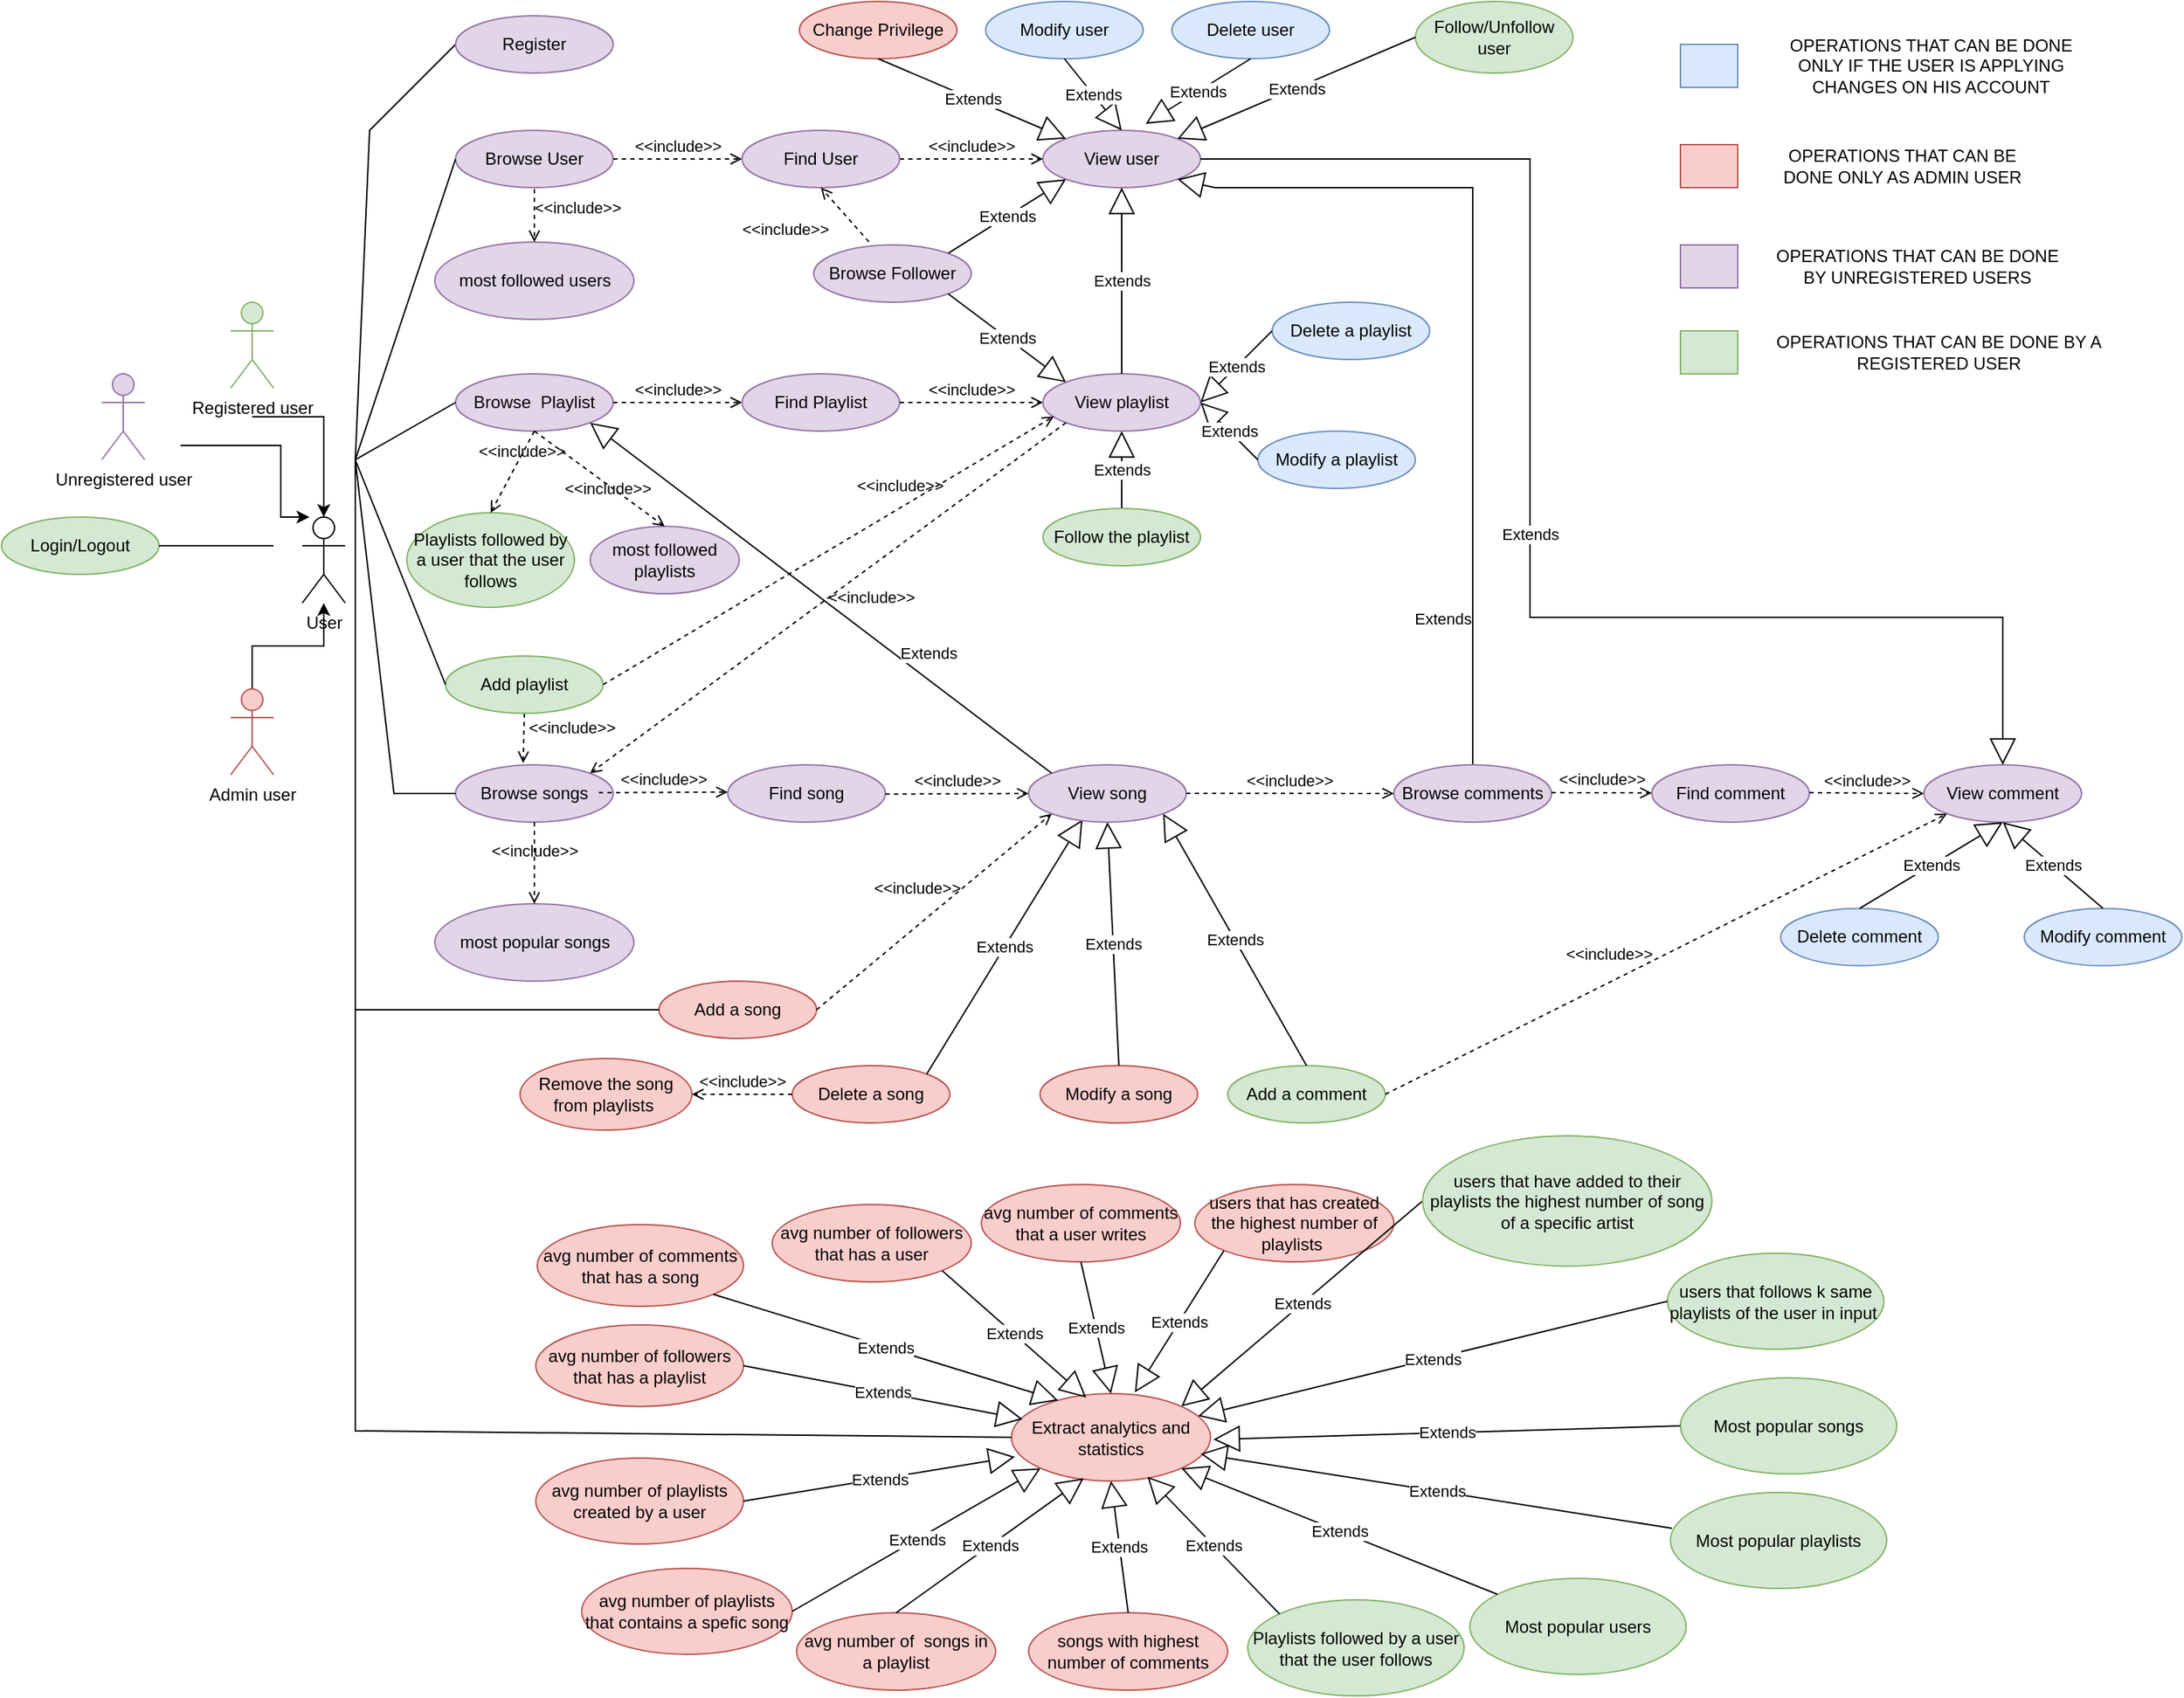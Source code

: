 <mxfile version="16.2.4" type="device"><diagram id="NIJDWjWyDi7LQ4fNnN1Q" name="Page-1"><mxGraphModel dx="2562" dy="1411" grid="0" gridSize="10" guides="1" tooltips="1" connect="1" arrows="1" fold="1" page="0" pageScale="1" pageWidth="827" pageHeight="1169" math="0" shadow="0"><root><mxCell id="0"/><mxCell id="1" parent="0"/><mxCell id="rP2UQl8ngyzIqYZNX9Or-1" value="User&lt;br&gt;" style="shape=umlActor;verticalLabelPosition=bottom;verticalAlign=top;html=1;outlineConnect=0;" parent="1" vertex="1"><mxGeometry x="-280" y="310" width="30" height="60" as="geometry"/></mxCell><mxCell id="rP2UQl8ngyzIqYZNX9Or-7" style="edgeStyle=orthogonalEdgeStyle;rounded=0;orthogonalLoop=1;jettySize=auto;html=1;entryX=0.5;entryY=0;entryDx=0;entryDy=0;entryPerimeter=0;" parent="1" target="rP2UQl8ngyzIqYZNX9Or-1" edge="1"><mxGeometry relative="1" as="geometry"><mxPoint x="-280" y="340" as="targetPoint"/><Array as="points"><mxPoint x="-315" y="240"/><mxPoint x="-265" y="240"/></Array><mxPoint x="-315" y="240" as="sourcePoint"/></mxGeometry></mxCell><mxCell id="rP2UQl8ngyzIqYZNX9Or-2" value="Registered user" style="shape=umlActor;verticalLabelPosition=bottom;verticalAlign=top;html=1;outlineConnect=0;fillColor=#d5e8d4;strokeColor=#82b366;" parent="1" vertex="1"><mxGeometry x="-330" y="160" width="30" height="60" as="geometry"/></mxCell><mxCell id="rP2UQl8ngyzIqYZNX9Or-5" style="edgeStyle=orthogonalEdgeStyle;rounded=0;orthogonalLoop=1;jettySize=auto;html=1;exitX=0.5;exitY=0;exitDx=0;exitDy=0;exitPerimeter=0;" parent="1" source="rP2UQl8ngyzIqYZNX9Or-3" target="rP2UQl8ngyzIqYZNX9Or-1" edge="1"><mxGeometry relative="1" as="geometry"/></mxCell><mxCell id="rP2UQl8ngyzIqYZNX9Or-3" value="Admin user" style="shape=umlActor;verticalLabelPosition=bottom;verticalAlign=top;html=1;outlineConnect=0;fillColor=#f8cecc;strokeColor=#b85450;" parent="1" vertex="1"><mxGeometry x="-330" y="430" width="30" height="60" as="geometry"/></mxCell><mxCell id="rP2UQl8ngyzIqYZNX9Or-8" value="Browse songs" style="ellipse;whiteSpace=wrap;html=1;fillColor=#e1d5e7;strokeColor=#9673a6;" parent="1" vertex="1"><mxGeometry x="-173" y="483" width="110" height="40" as="geometry"/></mxCell><mxCell id="rP2UQl8ngyzIqYZNX9Or-9" value="Add a song" style="ellipse;whiteSpace=wrap;html=1;fillColor=#f8cecc;strokeColor=#b85450;" parent="1" vertex="1"><mxGeometry x="-31" y="634" width="110" height="40" as="geometry"/></mxCell><mxCell id="rP2UQl8ngyzIqYZNX9Or-11" value="Delete a song" style="ellipse;whiteSpace=wrap;html=1;fillColor=#f8cecc;strokeColor=#b85450;" parent="1" vertex="1"><mxGeometry x="62" y="693" width="110" height="40" as="geometry"/></mxCell><mxCell id="rP2UQl8ngyzIqYZNX9Or-12" value="Modify a song" style="ellipse;whiteSpace=wrap;html=1;fillColor=#f8cecc;strokeColor=#b85450;" parent="1" vertex="1"><mxGeometry x="235" y="693" width="110" height="40" as="geometry"/></mxCell><mxCell id="rP2UQl8ngyzIqYZNX9Or-18" value="Extends" style="endArrow=block;endSize=16;endFill=0;html=1;rounded=0;exitX=1;exitY=0;exitDx=0;exitDy=0;entryX=0.342;entryY=0.957;entryDx=0;entryDy=0;entryPerimeter=0;" parent="1" source="rP2UQl8ngyzIqYZNX9Or-11" target="rP2UQl8ngyzIqYZNX9Or-39" edge="1"><mxGeometry width="160" relative="1" as="geometry"><mxPoint x="-164" y="623" as="sourcePoint"/><mxPoint x="17" y="513" as="targetPoint"/></mxGeometry></mxCell><mxCell id="rP2UQl8ngyzIqYZNX9Or-19" value="Extends" style="endArrow=block;endSize=16;endFill=0;html=1;rounded=0;exitX=0.5;exitY=0;exitDx=0;exitDy=0;entryX=0.5;entryY=1;entryDx=0;entryDy=0;" parent="1" source="rP2UQl8ngyzIqYZNX9Or-12" target="rP2UQl8ngyzIqYZNX9Or-39" edge="1"><mxGeometry width="160" relative="1" as="geometry"><mxPoint x="32" y="683" as="sourcePoint"/><mxPoint x="47" y="523" as="targetPoint"/></mxGeometry></mxCell><mxCell id="rP2UQl8ngyzIqYZNX9Or-20" value="Browse &amp;nbsp;Playlist" style="ellipse;whiteSpace=wrap;html=1;fillColor=#e1d5e7;strokeColor=#9673a6;" parent="1" vertex="1"><mxGeometry x="-173" y="210" width="110" height="40" as="geometry"/></mxCell><mxCell id="rP2UQl8ngyzIqYZNX9Or-25" value="Remove the song from playlists&amp;nbsp;" style="ellipse;whiteSpace=wrap;html=1;fillColor=#f8cecc;strokeColor=#b85450;" parent="1" vertex="1"><mxGeometry x="-128" y="688" width="120" height="50" as="geometry"/></mxCell><mxCell id="rP2UQl8ngyzIqYZNX9Or-27" value="&amp;lt;&amp;lt;include&amp;gt;&amp;gt;" style="html=1;verticalAlign=bottom;labelBackgroundColor=none;endArrow=open;endFill=0;dashed=1;rounded=0;exitX=0;exitY=0.5;exitDx=0;exitDy=0;entryX=1;entryY=0.5;entryDx=0;entryDy=0;" parent="1" source="rP2UQl8ngyzIqYZNX9Or-11" target="rP2UQl8ngyzIqYZNX9Or-25" edge="1"><mxGeometry width="160" relative="1" as="geometry"><mxPoint x="142" y="423" as="sourcePoint"/><mxPoint x="302" y="423" as="targetPoint"/></mxGeometry></mxCell><mxCell id="rP2UQl8ngyzIqYZNX9Or-28" value="" style="endArrow=none;html=1;rounded=0;entryX=0;entryY=0.5;entryDx=0;entryDy=0;" parent="1" target="rP2UQl8ngyzIqYZNX9Or-20" edge="1"><mxGeometry width="50" height="50" relative="1" as="geometry"><mxPoint x="-243" y="270" as="sourcePoint"/><mxPoint x="7" y="300" as="targetPoint"/></mxGeometry></mxCell><mxCell id="rP2UQl8ngyzIqYZNX9Or-29" value="&amp;lt;&amp;lt;include&amp;gt;&amp;gt;" style="html=1;verticalAlign=bottom;labelBackgroundColor=none;endArrow=open;endFill=0;dashed=1;rounded=0;exitX=1;exitY=0.5;exitDx=0;exitDy=0;entryX=0;entryY=0.5;entryDx=0;entryDy=0;" parent="1" source="rP2UQl8ngyzIqYZNX9Or-20" target="rP2UQl8ngyzIqYZNX9Or-44" edge="1"><mxGeometry width="160" relative="1" as="geometry"><mxPoint x="-153" y="630" as="sourcePoint"/><mxPoint x="-43" y="270" as="targetPoint"/></mxGeometry></mxCell><mxCell id="rP2UQl8ngyzIqYZNX9Or-31" value="Extends" style="endArrow=block;endSize=16;endFill=0;html=1;rounded=0;entryX=0.5;entryY=1;entryDx=0;entryDy=0;exitX=0.5;exitY=0;exitDx=0;exitDy=0;" parent="1" source="rP2UQl8ngyzIqYZNX9Or-59" target="rP2UQl8ngyzIqYZNX9Or-58" edge="1"><mxGeometry width="160" relative="1" as="geometry"><mxPoint x="72" y="480" as="sourcePoint"/><mxPoint x="-18" y="430" as="targetPoint"/></mxGeometry></mxCell><mxCell id="rP2UQl8ngyzIqYZNX9Or-39" value="View song" style="ellipse;whiteSpace=wrap;html=1;fillColor=#e1d5e7;strokeColor=#9673a6;" parent="1" vertex="1"><mxGeometry x="227" y="483" width="110" height="40" as="geometry"/></mxCell><mxCell id="rP2UQl8ngyzIqYZNX9Or-42" value="" style="endArrow=none;html=1;rounded=0;entryX=0;entryY=0.5;entryDx=0;entryDy=0;" parent="1" target="rP2UQl8ngyzIqYZNX9Or-8" edge="1"><mxGeometry width="50" height="50" relative="1" as="geometry"><mxPoint x="-243" y="270" as="sourcePoint"/><mxPoint x="-158.059" y="366.296" as="targetPoint"/><Array as="points"><mxPoint x="-216" y="503"/></Array></mxGeometry></mxCell><mxCell id="rP2UQl8ngyzIqYZNX9Or-43" value="&amp;lt;&amp;lt;include&amp;gt;&amp;gt;" style="html=1;verticalAlign=bottom;labelBackgroundColor=none;endArrow=open;endFill=0;dashed=1;rounded=0;exitX=0.5;exitY=1;exitDx=0;exitDy=0;entryX=0.429;entryY=-0.032;entryDx=0;entryDy=0;entryPerimeter=0;" parent="1" source="rP2UQl8ngyzIqYZNX9Or-46" target="rP2UQl8ngyzIqYZNX9Or-8" edge="1"><mxGeometry x="0.04" y="33" width="160" relative="1" as="geometry"><mxPoint x="-118" y="400.0" as="sourcePoint"/><mxPoint x="-96" y="465" as="targetPoint"/><mxPoint as="offset"/></mxGeometry></mxCell><mxCell id="rP2UQl8ngyzIqYZNX9Or-44" value="Find Playlist" style="ellipse;whiteSpace=wrap;html=1;fillColor=#e1d5e7;strokeColor=#9673a6;" parent="1" vertex="1"><mxGeometry x="27" y="210" width="110" height="40" as="geometry"/></mxCell><mxCell id="rP2UQl8ngyzIqYZNX9Or-45" value="&amp;lt;&amp;lt;include&amp;gt;&amp;gt;" style="html=1;verticalAlign=bottom;labelBackgroundColor=none;endArrow=open;endFill=0;dashed=1;rounded=0;entryX=0;entryY=0.5;entryDx=0;entryDy=0;" parent="1" target="rP2UQl8ngyzIqYZNX9Or-58" edge="1"><mxGeometry width="160" relative="1" as="geometry"><mxPoint x="137" y="230" as="sourcePoint"/><mxPoint x="117" y="230" as="targetPoint"/></mxGeometry></mxCell><mxCell id="rP2UQl8ngyzIqYZNX9Or-46" value="Add playlist" style="ellipse;whiteSpace=wrap;html=1;fillColor=#d5e8d4;strokeColor=#82b366;" parent="1" vertex="1"><mxGeometry x="-180" y="407" width="110" height="40" as="geometry"/></mxCell><mxCell id="rP2UQl8ngyzIqYZNX9Or-47" value="" style="endArrow=none;html=1;rounded=0;entryX=0;entryY=0.5;entryDx=0;entryDy=0;" parent="1" target="rP2UQl8ngyzIqYZNX9Or-46" edge="1"><mxGeometry width="50" height="50" relative="1" as="geometry"><mxPoint x="-243" y="270" as="sourcePoint"/><mxPoint x="-146.891" y="375.858" as="targetPoint"/></mxGeometry></mxCell><mxCell id="rP2UQl8ngyzIqYZNX9Or-54" value="Modify a playlist" style="ellipse;whiteSpace=wrap;html=1;fillColor=#dae8fc;strokeColor=#6c8ebf;" parent="1" vertex="1"><mxGeometry x="387" y="250" width="110" height="40" as="geometry"/></mxCell><mxCell id="rP2UQl8ngyzIqYZNX9Or-58" value="View playlist" style="ellipse;whiteSpace=wrap;html=1;fillColor=#e1d5e7;strokeColor=#9673a6;" parent="1" vertex="1"><mxGeometry x="237" y="210" width="110" height="40" as="geometry"/></mxCell><mxCell id="rP2UQl8ngyzIqYZNX9Or-59" value="Follow the playlist" style="ellipse;whiteSpace=wrap;html=1;fillColor=#d5e8d4;strokeColor=#82b366;" parent="1" vertex="1"><mxGeometry x="237" y="304" width="110" height="40" as="geometry"/></mxCell><mxCell id="rP2UQl8ngyzIqYZNX9Or-78" value="View comment" style="ellipse;whiteSpace=wrap;html=1;fillColor=#e1d5e7;strokeColor=#9673a6;" parent="1" vertex="1"><mxGeometry x="852" y="483" width="110" height="40" as="geometry"/></mxCell><mxCell id="rP2UQl8ngyzIqYZNX9Or-79" value="Delete a playlist" style="ellipse;whiteSpace=wrap;html=1;fillColor=#dae8fc;strokeColor=#6c8ebf;" parent="1" vertex="1"><mxGeometry x="397" y="160" width="110" height="40" as="geometry"/></mxCell><mxCell id="rP2UQl8ngyzIqYZNX9Or-81" value="Extends" style="endArrow=block;endSize=16;endFill=0;html=1;rounded=0;exitX=0;exitY=0.5;exitDx=0;exitDy=0;" parent="1" source="rP2UQl8ngyzIqYZNX9Or-54" edge="1"><mxGeometry width="160" relative="1" as="geometry"><mxPoint x="226.997" y="174.557" as="sourcePoint"/><mxPoint x="347" y="230" as="targetPoint"/></mxGeometry></mxCell><mxCell id="rP2UQl8ngyzIqYZNX9Or-82" value="Extends" style="endArrow=block;endSize=16;endFill=0;html=1;rounded=0;exitX=0;exitY=0.5;exitDx=0;exitDy=0;entryX=1;entryY=0.5;entryDx=0;entryDy=0;" parent="1" source="rP2UQl8ngyzIqYZNX9Or-79" target="rP2UQl8ngyzIqYZNX9Or-58" edge="1"><mxGeometry width="160" relative="1" as="geometry"><mxPoint x="223.425" y="184.256" as="sourcePoint"/><mxPoint x="177" y="210" as="targetPoint"/></mxGeometry></mxCell><mxCell id="rP2UQl8ngyzIqYZNX9Or-83" value="Browse User" style="ellipse;whiteSpace=wrap;html=1;fillColor=#e1d5e7;strokeColor=#9673a6;" parent="1" vertex="1"><mxGeometry x="-173" y="40" width="110" height="40" as="geometry"/></mxCell><mxCell id="rP2UQl8ngyzIqYZNX9Or-86" value="View user" style="ellipse;whiteSpace=wrap;html=1;fillColor=#e1d5e7;strokeColor=#9673a6;" parent="1" vertex="1"><mxGeometry x="237" y="40" width="110" height="40" as="geometry"/></mxCell><mxCell id="rP2UQl8ngyzIqYZNX9Or-87" value="Extends" style="endArrow=block;endSize=16;endFill=0;html=1;rounded=0;entryX=0.5;entryY=0;entryDx=0;entryDy=0;exitX=1;exitY=0.5;exitDx=0;exitDy=0;" parent="1" source="rP2UQl8ngyzIqYZNX9Or-86" target="rP2UQl8ngyzIqYZNX9Or-78" edge="1"><mxGeometry width="160" relative="1" as="geometry"><mxPoint x="677" y="30" as="sourcePoint"/><mxPoint x="182" y="220" as="targetPoint"/><Array as="points"><mxPoint x="577" y="60"/><mxPoint x="577" y="250"/><mxPoint x="577" y="380"/><mxPoint x="907" y="380"/></Array></mxGeometry></mxCell><mxCell id="rP2UQl8ngyzIqYZNX9Or-90" value="Add a comment" style="ellipse;whiteSpace=wrap;html=1;fillColor=#d5e8d4;strokeColor=#82b366;" parent="1" vertex="1"><mxGeometry x="366" y="693" width="110" height="40" as="geometry"/></mxCell><mxCell id="rP2UQl8ngyzIqYZNX9Or-91" value="Extends" style="endArrow=block;endSize=16;endFill=0;html=1;rounded=0;exitX=0.5;exitY=0;exitDx=0;exitDy=0;entryX=1;entryY=1;entryDx=0;entryDy=0;" parent="1" source="rP2UQl8ngyzIqYZNX9Or-90" target="rP2UQl8ngyzIqYZNX9Or-39" edge="1"><mxGeometry width="160" relative="1" as="geometry"><mxPoint x="237.0" y="733.0" as="sourcePoint"/><mxPoint x="252" y="523.0" as="targetPoint"/></mxGeometry></mxCell><mxCell id="rP2UQl8ngyzIqYZNX9Or-101" value="Extends" style="endArrow=block;endSize=16;endFill=0;html=1;rounded=0;exitX=0.5;exitY=0;exitDx=0;exitDy=0;entryX=1;entryY=1;entryDx=0;entryDy=0;" parent="1" source="joqr81GKDc6RjPRP-QMB-10" target="rP2UQl8ngyzIqYZNX9Or-86" edge="1"><mxGeometry x="-0.666" y="21" width="160" relative="1" as="geometry"><mxPoint x="497" y="60" as="sourcePoint"/><mxPoint x="347" y="60" as="targetPoint"/><Array as="points"><mxPoint x="537" y="290"/><mxPoint x="537" y="180"/><mxPoint x="537" y="80"/><mxPoint x="357" y="80"/></Array><mxPoint as="offset"/></mxGeometry></mxCell><mxCell id="rP2UQl8ngyzIqYZNX9Or-103" value="Modify user" style="ellipse;whiteSpace=wrap;html=1;fillColor=#dae8fc;strokeColor=#6c8ebf;" parent="1" vertex="1"><mxGeometry x="197" y="-50" width="110" height="40" as="geometry"/></mxCell><mxCell id="rP2UQl8ngyzIqYZNX9Or-104" value="Delete user" style="ellipse;whiteSpace=wrap;html=1;fillColor=#dae8fc;strokeColor=#6c8ebf;" parent="1" vertex="1"><mxGeometry x="327" y="-50" width="110" height="40" as="geometry"/></mxCell><mxCell id="rP2UQl8ngyzIqYZNX9Or-105" value="Extends" style="endArrow=block;endSize=16;endFill=0;html=1;rounded=0;exitX=0.5;exitY=1;exitDx=0;exitDy=0;entryX=0.5;entryY=0;entryDx=0;entryDy=0;" parent="1" source="rP2UQl8ngyzIqYZNX9Or-103" target="rP2UQl8ngyzIqYZNX9Or-86" edge="1"><mxGeometry width="160" relative="1" as="geometry"><mxPoint x="342" y="90" as="sourcePoint"/><mxPoint x="182" y="40" as="targetPoint"/></mxGeometry></mxCell><mxCell id="rP2UQl8ngyzIqYZNX9Or-106" value="Extends" style="endArrow=block;endSize=16;endFill=0;html=1;rounded=0;exitX=0.5;exitY=1;exitDx=0;exitDy=0;entryX=0.653;entryY=-0.114;entryDx=0;entryDy=0;entryPerimeter=0;" parent="1" source="rP2UQl8ngyzIqYZNX9Or-104" target="rP2UQl8ngyzIqYZNX9Or-86" edge="1"><mxGeometry width="160" relative="1" as="geometry"><mxPoint x="112" as="sourcePoint"/><mxPoint x="182" y="40" as="targetPoint"/></mxGeometry></mxCell><mxCell id="rP2UQl8ngyzIqYZNX9Or-107" value="&amp;lt;&amp;lt;include&amp;gt;&amp;gt;" style="html=1;verticalAlign=bottom;labelBackgroundColor=none;endArrow=open;endFill=0;dashed=1;rounded=0;exitX=1;exitY=0.5;exitDx=0;exitDy=0;entryX=0;entryY=0.5;entryDx=0;entryDy=0;" parent="1" source="rP2UQl8ngyzIqYZNX9Or-83" target="rP2UQl8ngyzIqYZNX9Or-84" edge="1"><mxGeometry width="160" relative="1" as="geometry"><mxPoint x="-53.0" y="240" as="sourcePoint"/><mxPoint x="-3.0" y="240" as="targetPoint"/><Array as="points"><mxPoint x="-33" y="60"/></Array></mxGeometry></mxCell><mxCell id="rP2UQl8ngyzIqYZNX9Or-109" value="&amp;lt;&amp;lt;include&amp;gt;&amp;gt;" style="html=1;verticalAlign=bottom;labelBackgroundColor=none;endArrow=open;endFill=0;dashed=1;rounded=0;entryX=0;entryY=0.5;entryDx=0;entryDy=0;startArrow=none;" parent="1" source="rP2UQl8ngyzIqYZNX9Or-84" target="rP2UQl8ngyzIqYZNX9Or-86" edge="1"><mxGeometry width="160" relative="1" as="geometry"><mxPoint x="97" y="60" as="sourcePoint"/><mxPoint x="127.0" y="60" as="targetPoint"/><Array as="points"/></mxGeometry></mxCell><mxCell id="rP2UQl8ngyzIqYZNX9Or-111" value="" style="endArrow=none;html=1;rounded=0;entryX=0;entryY=0.5;entryDx=0;entryDy=0;" parent="1" target="rP2UQl8ngyzIqYZNX9Or-83" edge="1"><mxGeometry width="50" height="50" relative="1" as="geometry"><mxPoint x="-243" y="270" as="sourcePoint"/><mxPoint x="-163.0" y="240" as="targetPoint"/></mxGeometry></mxCell><mxCell id="rP2UQl8ngyzIqYZNX9Or-112" value="Follow/Unfollow user" style="ellipse;whiteSpace=wrap;html=1;fillColor=#d5e8d4;strokeColor=#82b366;" parent="1" vertex="1"><mxGeometry x="497" y="-50" width="110" height="50" as="geometry"/></mxCell><mxCell id="rP2UQl8ngyzIqYZNX9Or-113" value="Extends" style="endArrow=block;endSize=16;endFill=0;html=1;rounded=0;entryX=1;entryY=0;entryDx=0;entryDy=0;exitX=0;exitY=0.5;exitDx=0;exitDy=0;" parent="1" source="rP2UQl8ngyzIqYZNX9Or-112" target="rP2UQl8ngyzIqYZNX9Or-86" edge="1"><mxGeometry width="160" relative="1" as="geometry"><mxPoint x="652.0" y="240" as="sourcePoint"/><mxPoint x="380.575" y="84.256" as="targetPoint"/></mxGeometry></mxCell><mxCell id="rP2UQl8ngyzIqYZNX9Or-118" value="" style="whiteSpace=wrap;html=1;fillColor=#dae8fc;strokeColor=#6c8ebf;" parent="1" vertex="1"><mxGeometry x="682" y="-20" width="40" height="30" as="geometry"/></mxCell><mxCell id="rP2UQl8ngyzIqYZNX9Or-120" value="OPERATIONS THAT CAN BE DONE ONLY IF THE USER IS APPLYING CHANGES ON HIS ACCOUNT" style="text;html=1;strokeColor=none;fillColor=none;align=center;verticalAlign=middle;whiteSpace=wrap;rounded=0;" parent="1" vertex="1"><mxGeometry x="742" y="-20" width="230" height="30" as="geometry"/></mxCell><mxCell id="rP2UQl8ngyzIqYZNX9Or-121" value="" style="whiteSpace=wrap;html=1;fillColor=#f8cecc;strokeColor=#b85450;" parent="1" vertex="1"><mxGeometry x="682" y="50" width="40" height="30" as="geometry"/></mxCell><mxCell id="rP2UQl8ngyzIqYZNX9Or-122" value="OPERATIONS THAT CAN BE DONE ONLY AS ADMIN USER" style="text;html=1;strokeColor=none;fillColor=none;align=center;verticalAlign=middle;whiteSpace=wrap;rounded=0;" parent="1" vertex="1"><mxGeometry x="752" y="50" width="170" height="30" as="geometry"/></mxCell><mxCell id="EccXje0kxq0uyPTXaRih-1" value="Login/Logout" style="ellipse;whiteSpace=wrap;html=1;fillColor=#d5e8d4;strokeColor=#82b366;" parent="1" vertex="1"><mxGeometry x="-490" y="310" width="110" height="40" as="geometry"/></mxCell><mxCell id="EccXje0kxq0uyPTXaRih-2" value="" style="endArrow=none;html=1;rounded=0;exitX=1;exitY=0.5;exitDx=0;exitDy=0;" parent="1" source="EccXje0kxq0uyPTXaRih-1" edge="1"><mxGeometry width="50" height="50" relative="1" as="geometry"><mxPoint x="-410" y="340" as="sourcePoint"/><mxPoint x="-300" y="330" as="targetPoint"/></mxGeometry></mxCell><mxCell id="rP2UQl8ngyzIqYZNX9Or-84" value="Find User" style="ellipse;whiteSpace=wrap;html=1;fillColor=#e1d5e7;strokeColor=#9673a6;" parent="1" vertex="1"><mxGeometry x="27" y="40" width="110" height="40" as="geometry"/></mxCell><mxCell id="EccXje0kxq0uyPTXaRih-6" value="" style="html=1;verticalAlign=bottom;labelBackgroundColor=none;endArrow=none;endFill=0;dashed=1;rounded=0;entryX=0;entryY=0.5;entryDx=0;entryDy=0;" parent="1" target="rP2UQl8ngyzIqYZNX9Or-84" edge="1"><mxGeometry width="160" relative="1" as="geometry"><mxPoint x="27" y="60" as="sourcePoint"/><mxPoint x="277.0" y="70" as="targetPoint"/><Array as="points"/></mxGeometry></mxCell><mxCell id="EccXje0kxq0uyPTXaRih-8" value="Extends" style="endArrow=block;endSize=16;endFill=0;html=1;rounded=0;entryX=0.5;entryY=1;entryDx=0;entryDy=0;exitX=0.5;exitY=0;exitDx=0;exitDy=0;" parent="1" source="rP2UQl8ngyzIqYZNX9Or-58" target="rP2UQl8ngyzIqYZNX9Or-86" edge="1"><mxGeometry width="160" relative="1" as="geometry"><mxPoint x="452" y="160" as="sourcePoint"/><mxPoint x="537.0" y="110" as="targetPoint"/></mxGeometry></mxCell><mxCell id="EccXje0kxq0uyPTXaRih-10" value="" style="endArrow=none;html=1;rounded=0;entryX=0;entryY=0.5;entryDx=0;entryDy=0;" parent="1" target="EccXje0kxq0uyPTXaRih-11" edge="1"><mxGeometry width="50" height="50" relative="1" as="geometry"><mxPoint x="-243.0" y="270" as="sourcePoint"/><mxPoint x="-173" y="20" as="targetPoint"/><Array as="points"><mxPoint x="-233" y="40"/></Array></mxGeometry></mxCell><mxCell id="EccXje0kxq0uyPTXaRih-11" value="Register" style="ellipse;whiteSpace=wrap;html=1;fillColor=#e1d5e7;strokeColor=#9673a6;" parent="1" vertex="1"><mxGeometry x="-173" y="-40" width="110" height="40" as="geometry"/></mxCell><mxCell id="EccXje0kxq0uyPTXaRih-13" value="" style="endArrow=none;html=1;rounded=0;entryX=0;entryY=0.5;entryDx=0;entryDy=0;" parent="1" target="rP2UQl8ngyzIqYZNX9Or-9" edge="1"><mxGeometry width="50" height="50" relative="1" as="geometry"><mxPoint x="-243" y="270" as="sourcePoint"/><mxPoint x="-116.636" y="535.766" as="targetPoint"/><Array as="points"><mxPoint x="-243" y="654"/></Array></mxGeometry></mxCell><mxCell id="EccXje0kxq0uyPTXaRih-16" value="&amp;lt;&amp;lt;include&amp;gt;&amp;gt;" style="html=1;verticalAlign=bottom;labelBackgroundColor=none;endArrow=open;endFill=0;dashed=1;rounded=0;exitX=1;exitY=0.5;exitDx=0;exitDy=0;entryX=0;entryY=1;entryDx=0;entryDy=0;" parent="1" source="rP2UQl8ngyzIqYZNX9Or-9" target="rP2UQl8ngyzIqYZNX9Or-39" edge="1"><mxGeometry x="-0.051" y="13" width="160" relative="1" as="geometry"><mxPoint x="317" y="653" as="sourcePoint"/><mxPoint x="315.641" y="803.248" as="targetPoint"/><mxPoint y="-1" as="offset"/></mxGeometry></mxCell><mxCell id="EccXje0kxq0uyPTXaRih-18" value="&amp;lt;&amp;lt;include&amp;gt;&amp;gt;" style="html=1;verticalAlign=bottom;labelBackgroundColor=none;endArrow=open;endFill=0;dashed=1;rounded=0;exitX=1;exitY=0.5;exitDx=0;exitDy=0;entryX=0;entryY=1;entryDx=0;entryDy=0;" parent="1" source="rP2UQl8ngyzIqYZNX9Or-90" target="rP2UQl8ngyzIqYZNX9Or-78" edge="1"><mxGeometry x="-0.183" y="10" width="160" relative="1" as="geometry"><mxPoint x="543.0" y="631" as="sourcePoint"/><mxPoint x="78.364" y="527.234" as="targetPoint"/><mxPoint as="offset"/><Array as="points"/></mxGeometry></mxCell><mxCell id="EccXje0kxq0uyPTXaRih-22" value="Unregistered user" style="shape=umlActor;verticalLabelPosition=bottom;verticalAlign=top;html=1;outlineConnect=0;fillColor=#e1d5e7;strokeColor=#9673a6;" parent="1" vertex="1"><mxGeometry x="-420" y="210" width="30" height="60" as="geometry"/></mxCell><mxCell id="EccXje0kxq0uyPTXaRih-23" value="" style="whiteSpace=wrap;html=1;fillColor=#e1d5e7;strokeColor=#9673a6;" parent="1" vertex="1"><mxGeometry x="682" y="120" width="40" height="30" as="geometry"/></mxCell><mxCell id="EccXje0kxq0uyPTXaRih-24" value="OPERATIONS THAT CAN BE DONE&lt;br&gt;&amp;nbsp;BY UNREGISTERED USERS&amp;nbsp;" style="text;html=1;align=center;verticalAlign=middle;resizable=0;points=[];autosize=1;strokeColor=none;fillColor=none;" parent="1" vertex="1"><mxGeometry x="742" y="120" width="210" height="30" as="geometry"/></mxCell><mxCell id="EccXje0kxq0uyPTXaRih-25" value="" style="whiteSpace=wrap;html=1;fillColor=#d5e8d4;strokeColor=#82b366;" parent="1" vertex="1"><mxGeometry x="682" y="180" width="40" height="30" as="geometry"/></mxCell><mxCell id="EccXje0kxq0uyPTXaRih-26" value="OPERATIONS THAT CAN BE DONE BY A &lt;br&gt;REGISTERED USER" style="text;html=1;align=center;verticalAlign=middle;resizable=0;points=[];autosize=1;strokeColor=none;fillColor=none;" parent="1" vertex="1"><mxGeometry x="742" y="180" width="240" height="30" as="geometry"/></mxCell><mxCell id="EccXje0kxq0uyPTXaRih-28" value="Change Privilege" style="ellipse;whiteSpace=wrap;html=1;fillColor=#f8cecc;strokeColor=#b85450;" parent="1" vertex="1"><mxGeometry x="67" y="-50" width="110" height="40" as="geometry"/></mxCell><mxCell id="EccXje0kxq0uyPTXaRih-29" value="Extends" style="endArrow=block;endSize=16;endFill=0;html=1;rounded=0;exitX=0.5;exitY=1;exitDx=0;exitDy=0;entryX=0;entryY=0;entryDx=0;entryDy=0;" parent="1" source="EccXje0kxq0uyPTXaRih-28" target="rP2UQl8ngyzIqYZNX9Or-86" edge="1"><mxGeometry width="160" relative="1" as="geometry"><mxPoint x="262" as="sourcePoint"/><mxPoint x="302" y="50" as="targetPoint"/></mxGeometry></mxCell><mxCell id="EccXje0kxq0uyPTXaRih-30" value="Browse Follower" style="ellipse;whiteSpace=wrap;html=1;fillColor=#e1d5e7;strokeColor=#9673a6;" parent="1" vertex="1"><mxGeometry x="77" y="120" width="110" height="40" as="geometry"/></mxCell><mxCell id="EccXje0kxq0uyPTXaRih-31" value="Extends" style="endArrow=block;endSize=16;endFill=0;html=1;rounded=0;exitX=1;exitY=1;exitDx=0;exitDy=0;entryX=0;entryY=0;entryDx=0;entryDy=0;" parent="1" source="EccXje0kxq0uyPTXaRih-30" target="rP2UQl8ngyzIqYZNX9Or-58" edge="1"><mxGeometry width="160" relative="1" as="geometry"><mxPoint x="302" y="220" as="sourcePoint"/><mxPoint x="287" y="200" as="targetPoint"/></mxGeometry></mxCell><mxCell id="EccXje0kxq0uyPTXaRih-32" value="Extends" style="endArrow=block;endSize=16;endFill=0;html=1;rounded=0;entryX=0;entryY=1;entryDx=0;entryDy=0;exitX=1;exitY=0;exitDx=0;exitDy=0;" parent="1" source="EccXje0kxq0uyPTXaRih-30" target="rP2UQl8ngyzIqYZNX9Or-86" edge="1"><mxGeometry width="160" relative="1" as="geometry"><mxPoint x="263.364" y="225.766" as="sourcePoint"/><mxPoint x="200.636" y="164.234" as="targetPoint"/></mxGeometry></mxCell><mxCell id="EccXje0kxq0uyPTXaRih-33" value="&amp;lt;&amp;lt;include&amp;gt;&amp;gt;" style="html=1;verticalAlign=bottom;labelBackgroundColor=none;endArrow=open;endFill=0;dashed=1;rounded=0;entryX=0.069;entryY=0.743;entryDx=0;entryDy=0;exitX=1;exitY=0.5;exitDx=0;exitDy=0;entryPerimeter=0;" parent="1" source="rP2UQl8ngyzIqYZNX9Or-46" target="rP2UQl8ngyzIqYZNX9Or-58" edge="1"><mxGeometry x="0.33" y="6" width="160" relative="1" as="geometry"><mxPoint x="17" y="280" as="sourcePoint"/><mxPoint x="117" y="280" as="targetPoint"/><mxPoint x="1" as="offset"/></mxGeometry></mxCell><mxCell id="EccXje0kxq0uyPTXaRih-34" style="edgeStyle=orthogonalEdgeStyle;rounded=0;orthogonalLoop=1;jettySize=auto;html=1;" parent="1" edge="1"><mxGeometry relative="1" as="geometry"><mxPoint x="-275" y="310" as="targetPoint"/><Array as="points"><mxPoint x="-295" y="260"/><mxPoint x="-295" y="310"/></Array><mxPoint x="-365" y="260" as="sourcePoint"/></mxGeometry></mxCell><mxCell id="EccXje0kxq0uyPTXaRih-35" value="Delete comment" style="ellipse;whiteSpace=wrap;html=1;fillColor=#dae8fc;strokeColor=#6c8ebf;" parent="1" vertex="1"><mxGeometry x="752" y="583.28" width="110" height="40" as="geometry"/></mxCell><mxCell id="EccXje0kxq0uyPTXaRih-36" value="Modify comment" style="ellipse;whiteSpace=wrap;html=1;fillColor=#dae8fc;strokeColor=#6c8ebf;" parent="1" vertex="1"><mxGeometry x="922" y="583.28" width="110" height="40" as="geometry"/></mxCell><mxCell id="EccXje0kxq0uyPTXaRih-37" value="Extends" style="endArrow=block;endSize=16;endFill=0;html=1;rounded=0;exitX=0.5;exitY=0;exitDx=0;exitDy=0;entryX=0.5;entryY=1;entryDx=0;entryDy=0;" parent="1" source="EccXje0kxq0uyPTXaRih-35" target="rP2UQl8ngyzIqYZNX9Or-78" edge="1"><mxGeometry width="160" relative="1" as="geometry"><mxPoint x="912.0" y="723.28" as="sourcePoint"/><mxPoint x="892" y="553" as="targetPoint"/></mxGeometry></mxCell><mxCell id="EccXje0kxq0uyPTXaRih-38" value="Extends" style="endArrow=block;endSize=16;endFill=0;html=1;rounded=0;entryX=0.5;entryY=1;entryDx=0;entryDy=0;exitX=0.5;exitY=0;exitDx=0;exitDy=0;" parent="1" source="EccXje0kxq0uyPTXaRih-36" target="rP2UQl8ngyzIqYZNX9Or-78" edge="1"><mxGeometry width="160" relative="1" as="geometry"><mxPoint x="777" y="593.28" as="sourcePoint"/><mxPoint x="929.54" y="523.0" as="targetPoint"/></mxGeometry></mxCell><mxCell id="joqr81GKDc6RjPRP-QMB-1" value="&amp;lt;&amp;lt;include&amp;gt;&amp;gt;" style="html=1;verticalAlign=bottom;labelBackgroundColor=none;endArrow=open;endFill=0;dashed=1;rounded=0;exitX=0.35;exitY=-0.054;exitDx=0;exitDy=0;entryX=0.5;entryY=1;entryDx=0;entryDy=0;exitPerimeter=0;" parent="1" source="EccXje0kxq0uyPTXaRih-30" target="rP2UQl8ngyzIqYZNX9Or-84" edge="1"><mxGeometry x="0.535" y="44" width="160" relative="1" as="geometry"><mxPoint x="-53" y="70" as="sourcePoint"/><mxPoint x="37" y="70" as="targetPoint"/><Array as="points"/><mxPoint as="offset"/></mxGeometry></mxCell><mxCell id="joqr81GKDc6RjPRP-QMB-3" value="Extends" style="endArrow=block;endSize=16;endFill=0;html=1;rounded=0;exitX=0;exitY=0;exitDx=0;exitDy=0;entryX=1;entryY=1;entryDx=0;entryDy=0;" parent="1" source="rP2UQl8ngyzIqYZNX9Or-39" target="rP2UQl8ngyzIqYZNX9Or-20" edge="1"><mxGeometry x="-0.411" y="-15" width="160" relative="1" as="geometry"><mxPoint x="88.66" y="424.42" as="sourcePoint"/><mxPoint x="87.0" y="355.58" as="targetPoint"/><Array as="points"/><mxPoint as="offset"/></mxGeometry></mxCell><mxCell id="joqr81GKDc6RjPRP-QMB-5" value="Find song" style="ellipse;whiteSpace=wrap;html=1;fillColor=#e1d5e7;strokeColor=#9673a6;" parent="1" vertex="1"><mxGeometry x="17" y="483" width="110" height="40" as="geometry"/></mxCell><mxCell id="joqr81GKDc6RjPRP-QMB-6" value="&amp;lt;&amp;lt;include&amp;gt;&amp;gt;" style="html=1;verticalAlign=bottom;labelBackgroundColor=none;endArrow=open;endFill=0;dashed=1;rounded=0;exitX=1;exitY=0.5;exitDx=0;exitDy=0;" parent="1" edge="1"><mxGeometry width="160" relative="1" as="geometry"><mxPoint x="-73" y="502.41" as="sourcePoint"/><mxPoint x="17" y="502" as="targetPoint"/></mxGeometry></mxCell><mxCell id="joqr81GKDc6RjPRP-QMB-9" value="&amp;lt;&amp;lt;include&amp;gt;&amp;gt;" style="html=1;verticalAlign=bottom;labelBackgroundColor=none;endArrow=open;endFill=0;dashed=1;rounded=0;exitX=1;exitY=0.5;exitDx=0;exitDy=0;entryX=0;entryY=0.5;entryDx=0;entryDy=0;" parent="1" target="rP2UQl8ngyzIqYZNX9Or-39" edge="1"><mxGeometry width="160" relative="1" as="geometry"><mxPoint x="127" y="503.41" as="sourcePoint"/><mxPoint x="217" y="503" as="targetPoint"/></mxGeometry></mxCell><mxCell id="joqr81GKDc6RjPRP-QMB-10" value="Browse comments" style="ellipse;whiteSpace=wrap;html=1;fillColor=#e1d5e7;strokeColor=#9673a6;" parent="1" vertex="1"><mxGeometry x="482" y="483" width="110" height="40" as="geometry"/></mxCell><mxCell id="joqr81GKDc6RjPRP-QMB-11" value="Find comment" style="ellipse;whiteSpace=wrap;html=1;fillColor=#e1d5e7;strokeColor=#9673a6;" parent="1" vertex="1"><mxGeometry x="662" y="483" width="110" height="40" as="geometry"/></mxCell><mxCell id="joqr81GKDc6RjPRP-QMB-12" value="&amp;lt;&amp;lt;include&amp;gt;&amp;gt;" style="html=1;verticalAlign=bottom;labelBackgroundColor=none;endArrow=open;endFill=0;dashed=1;rounded=0;exitX=1;exitY=0.5;exitDx=0;exitDy=0;entryX=0;entryY=0.5;entryDx=0;entryDy=0;" parent="1" target="joqr81GKDc6RjPRP-QMB-10" edge="1"><mxGeometry width="160" relative="1" as="geometry"><mxPoint x="337" y="502.82" as="sourcePoint"/><mxPoint x="387" y="502" as="targetPoint"/></mxGeometry></mxCell><mxCell id="joqr81GKDc6RjPRP-QMB-15" value="&amp;lt;&amp;lt;include&amp;gt;&amp;gt;" style="html=1;verticalAlign=bottom;labelBackgroundColor=none;endArrow=open;endFill=0;dashed=1;rounded=0;exitX=1;exitY=0.5;exitDx=0;exitDy=0;entryX=0;entryY=0.5;entryDx=0;entryDy=0;" parent="1" edge="1"><mxGeometry width="160" relative="1" as="geometry"><mxPoint x="592" y="502.41" as="sourcePoint"/><mxPoint x="662" y="502.59" as="targetPoint"/></mxGeometry></mxCell><mxCell id="joqr81GKDc6RjPRP-QMB-16" value="&amp;lt;&amp;lt;include&amp;gt;&amp;gt;" style="html=1;verticalAlign=bottom;labelBackgroundColor=none;endArrow=open;endFill=0;dashed=1;rounded=0;exitX=1;exitY=0.5;exitDx=0;exitDy=0;entryX=0;entryY=0.5;entryDx=0;entryDy=0;" parent="1" target="rP2UQl8ngyzIqYZNX9Or-78" edge="1"><mxGeometry width="160" relative="1" as="geometry"><mxPoint x="772" y="502.41" as="sourcePoint"/><mxPoint x="802" y="503" as="targetPoint"/></mxGeometry></mxCell><mxCell id="joqr81GKDc6RjPRP-QMB-20" value="&amp;lt;&amp;lt;include&amp;gt;&amp;gt;" style="html=1;verticalAlign=bottom;labelBackgroundColor=none;endArrow=open;endFill=0;dashed=1;rounded=0;exitX=0;exitY=1;exitDx=0;exitDy=0;entryX=1;entryY=0;entryDx=0;entryDy=0;" parent="1" source="rP2UQl8ngyzIqYZNX9Or-58" target="rP2UQl8ngyzIqYZNX9Or-8" edge="1"><mxGeometry x="-0.086" y="25" width="160" relative="1" as="geometry"><mxPoint x="-108" y="320" as="sourcePoint"/><mxPoint x="-118" y="470" as="targetPoint"/><mxPoint x="1" y="-1" as="offset"/><Array as="points"/></mxGeometry></mxCell><mxCell id="v1L5BVSo7btz5ob57uf0-2" value="Extract analytics and statistics" style="ellipse;whiteSpace=wrap;html=1;fillColor=#f8cecc;strokeColor=#b85450;" parent="1" vertex="1"><mxGeometry x="215" y="922" width="139" height="61" as="geometry"/></mxCell><mxCell id="v1L5BVSo7btz5ob57uf0-3" value="users that has created the highest number of playlists&amp;nbsp;" style="ellipse;whiteSpace=wrap;html=1;fillColor=#f8cecc;strokeColor=#b85450;" parent="1" vertex="1"><mxGeometry x="343" y="776" width="139" height="54" as="geometry"/></mxCell><mxCell id="v1L5BVSo7btz5ob57uf0-7" value="Playlists followed by a user that the user follows" style="ellipse;whiteSpace=wrap;html=1;fillColor=#d5e8d4;strokeColor=#82b366;" parent="1" vertex="1"><mxGeometry x="-207" y="307" width="117" height="66" as="geometry"/></mxCell><mxCell id="v1L5BVSo7btz5ob57uf0-8" value="users that follows k same playlists of the user in input&amp;nbsp;" style="ellipse;whiteSpace=wrap;html=1;fillColor=#d5e8d4;strokeColor=#82b366;" parent="1" vertex="1"><mxGeometry x="673" y="824" width="151" height="67" as="geometry"/></mxCell><mxCell id="v1L5BVSo7btz5ob57uf0-9" value="songs with highest number of comments" style="ellipse;whiteSpace=wrap;html=1;fillColor=#f8cecc;strokeColor=#b85450;" parent="1" vertex="1"><mxGeometry x="227" y="1075" width="139" height="54" as="geometry"/></mxCell><mxCell id="v1L5BVSo7btz5ob57uf0-11" value="avg number of &amp;nbsp;songs in a playlist" style="ellipse;whiteSpace=wrap;html=1;fillColor=#f8cecc;strokeColor=#b85450;" parent="1" vertex="1"><mxGeometry x="65" y="1075" width="139" height="54" as="geometry"/></mxCell><mxCell id="v1L5BVSo7btz5ob57uf0-12" value="avg number of playlists that contains a spefic song" style="ellipse;whiteSpace=wrap;html=1;fillColor=#f8cecc;strokeColor=#b85450;" parent="1" vertex="1"><mxGeometry x="-85" y="1044" width="147" height="60" as="geometry"/></mxCell><mxCell id="v1L5BVSo7btz5ob57uf0-13" value="avg number of playlists created by a user" style="ellipse;whiteSpace=wrap;html=1;fillColor=#f8cecc;strokeColor=#b85450;" parent="1" vertex="1"><mxGeometry x="-117" y="967" width="145" height="60" as="geometry"/></mxCell><mxCell id="v1L5BVSo7btz5ob57uf0-14" value="avg number of followers that has a playlist" style="ellipse;whiteSpace=wrap;html=1;fillColor=#f8cecc;strokeColor=#b85450;" parent="1" vertex="1"><mxGeometry x="-117" y="874" width="145" height="57" as="geometry"/></mxCell><mxCell id="v1L5BVSo7btz5ob57uf0-15" value="avg number of comments that has a song" style="ellipse;whiteSpace=wrap;html=1;fillColor=#f8cecc;strokeColor=#b85450;" parent="1" vertex="1"><mxGeometry x="-116" y="804" width="144" height="57" as="geometry"/></mxCell><mxCell id="v1L5BVSo7btz5ob57uf0-16" value="avg number of followers that has a user" style="ellipse;whiteSpace=wrap;html=1;fillColor=#f8cecc;strokeColor=#b85450;" parent="1" vertex="1"><mxGeometry x="48" y="790" width="139" height="54" as="geometry"/></mxCell><mxCell id="v1L5BVSo7btz5ob57uf0-17" value="avg number of comments that a user writes" style="ellipse;whiteSpace=wrap;html=1;fillColor=#f8cecc;strokeColor=#b85450;" parent="1" vertex="1"><mxGeometry x="194" y="776" width="139" height="54" as="geometry"/></mxCell><mxCell id="v1L5BVSo7btz5ob57uf0-19" value="" style="endArrow=none;html=1;rounded=0;entryX=0;entryY=0.5;entryDx=0;entryDy=0;" parent="1" target="v1L5BVSo7btz5ob57uf0-2" edge="1"><mxGeometry width="50" height="50" relative="1" as="geometry"><mxPoint x="-243" y="270" as="sourcePoint"/><mxPoint x="-243" y="736" as="targetPoint"/><Array as="points"><mxPoint x="-243" y="549"/><mxPoint x="-243" y="677"/><mxPoint x="-243" y="948"/></Array></mxGeometry></mxCell><mxCell id="v1L5BVSo7btz5ob57uf0-34" value="Extends" style="endArrow=block;endSize=16;endFill=0;html=1;rounded=0;exitX=0.5;exitY=1;exitDx=0;exitDy=0;entryX=0.5;entryY=0;entryDx=0;entryDy=0;" parent="1" source="v1L5BVSo7btz5ob57uf0-17" target="v1L5BVSo7btz5ob57uf0-2" edge="1"><mxGeometry width="160" relative="1" as="geometry"><mxPoint x="183" y="902" as="sourcePoint"/><mxPoint x="391.144" y="806.571" as="targetPoint"/></mxGeometry></mxCell><mxCell id="v1L5BVSo7btz5ob57uf0-35" value="Extends" style="endArrow=block;endSize=16;endFill=0;html=1;rounded=0;exitX=0.5;exitY=0;exitDx=0;exitDy=0;entryX=0.5;entryY=1;entryDx=0;entryDy=0;" parent="1" source="v1L5BVSo7btz5ob57uf0-9" target="v1L5BVSo7btz5ob57uf0-2" edge="1"><mxGeometry width="160" relative="1" as="geometry"><mxPoint x="292" y="854.0" as="sourcePoint"/><mxPoint x="292" y="933" as="targetPoint"/></mxGeometry></mxCell><mxCell id="v1L5BVSo7btz5ob57uf0-36" value="Extends" style="endArrow=block;endSize=16;endFill=0;html=1;rounded=0;exitX=0.5;exitY=0;exitDx=0;exitDy=0;entryX=0.363;entryY=0.969;entryDx=0;entryDy=0;entryPerimeter=0;" parent="1" source="v1L5BVSo7btz5ob57uf0-11" target="v1L5BVSo7btz5ob57uf0-2" edge="1"><mxGeometry width="160" relative="1" as="geometry"><mxPoint x="292" y="1128" as="sourcePoint"/><mxPoint x="292" y="983" as="targetPoint"/></mxGeometry></mxCell><mxCell id="v1L5BVSo7btz5ob57uf0-37" value="Extends" style="endArrow=block;endSize=16;endFill=0;html=1;rounded=0;exitX=1;exitY=0.5;exitDx=0;exitDy=0;entryX=0;entryY=1;entryDx=0;entryDy=0;" parent="1" source="v1L5BVSo7btz5ob57uf0-12" target="v1L5BVSo7btz5ob57uf0-2" edge="1"><mxGeometry width="160" relative="1" as="geometry"><mxPoint x="127.5" y="1128" as="sourcePoint"/><mxPoint x="269.644" y="981.2" as="targetPoint"/></mxGeometry></mxCell><mxCell id="v1L5BVSo7btz5ob57uf0-38" value="Extends" style="endArrow=block;endSize=16;endFill=0;html=1;rounded=0;exitX=1;exitY=0.5;exitDx=0;exitDy=0;entryX=0.017;entryY=0.723;entryDx=0;entryDy=0;entryPerimeter=0;" parent="1" source="v1L5BVSo7btz5ob57uf0-13" target="v1L5BVSo7btz5ob57uf0-2" edge="1"><mxGeometry width="160" relative="1" as="geometry"><mxPoint x="38.0" y="1082" as="sourcePoint"/><mxPoint x="249.246" y="975.54" as="targetPoint"/></mxGeometry></mxCell><mxCell id="v1L5BVSo7btz5ob57uf0-39" value="Extends" style="endArrow=block;endSize=16;endFill=0;html=1;rounded=0;exitX=1;exitY=0.5;exitDx=0;exitDy=0;entryX=0.056;entryY=0.292;entryDx=0;entryDy=0;entryPerimeter=0;" parent="1" source="v1L5BVSo7btz5ob57uf0-14" target="v1L5BVSo7btz5ob57uf0-2" edge="1"><mxGeometry width="160" relative="1" as="geometry"><mxPoint x="38" y="1007.0" as="sourcePoint"/><mxPoint x="234.04" y="969.15" as="targetPoint"/></mxGeometry></mxCell><mxCell id="v1L5BVSo7btz5ob57uf0-40" value="Extends" style="endArrow=block;endSize=16;endFill=0;html=1;rounded=0;exitX=1;exitY=1;exitDx=0;exitDy=0;entryX=0.235;entryY=0.077;entryDx=0;entryDy=0;entryPerimeter=0;" parent="1" source="v1L5BVSo7btz5ob57uf0-15" target="v1L5BVSo7btz5ob57uf0-2" edge="1"><mxGeometry width="160" relative="1" as="geometry"><mxPoint x="38.0" y="912.5" as="sourcePoint"/><mxPoint x="238.72" y="947.6" as="targetPoint"/></mxGeometry></mxCell><mxCell id="v1L5BVSo7btz5ob57uf0-41" value="Extends" style="endArrow=block;endSize=16;endFill=0;html=1;rounded=0;exitX=1;exitY=1;exitDx=0;exitDy=0;entryX=0.376;entryY=0.046;entryDx=0;entryDy=0;entryPerimeter=0;" parent="1" source="v1L5BVSo7btz5ob57uf0-16" target="v1L5BVSo7btz5ob57uf0-2" edge="1"><mxGeometry width="160" relative="1" as="geometry"><mxPoint x="17.204" y="862.536" as="sourcePoint"/><mxPoint x="249.246" y="940.46" as="targetPoint"/></mxGeometry></mxCell><mxCell id="v1L5BVSo7btz5ob57uf0-42" value="Extends" style="endArrow=block;endSize=16;endFill=0;html=1;rounded=0;exitX=0;exitY=1;exitDx=0;exitDy=0;entryX=0.62;entryY=-0.015;entryDx=0;entryDy=0;entryPerimeter=0;" parent="1" source="v1L5BVSo7btz5ob57uf0-3" target="v1L5BVSo7btz5ob57uf0-2" edge="1"><mxGeometry width="160" relative="1" as="geometry"><mxPoint x="292" y="854.0" as="sourcePoint"/><mxPoint x="292" y="933" as="targetPoint"/></mxGeometry></mxCell><mxCell id="v1L5BVSo7btz5ob57uf0-43" value="Extends" style="endArrow=block;endSize=16;endFill=0;html=1;rounded=0;exitX=0;exitY=0.5;exitDx=0;exitDy=0;entryX=1;entryY=0;entryDx=0;entryDy=0;" parent="1" source="1_7oZJqScEFI0WEhQU5d-7" target="v1L5BVSo7btz5ob57uf0-2" edge="1"><mxGeometry width="160" relative="1" as="geometry"><mxPoint x="554.867" y="846.852" as="sourcePoint"/><mxPoint x="306.4" y="932.25" as="targetPoint"/></mxGeometry></mxCell><mxCell id="v1L5BVSo7btz5ob57uf0-47" value="Extends" style="endArrow=block;endSize=16;endFill=0;html=1;rounded=0;exitX=0;exitY=0.5;exitDx=0;exitDy=0;" parent="1" source="v1L5BVSo7btz5ob57uf0-8" target="v1L5BVSo7btz5ob57uf0-2" edge="1"><mxGeometry width="160" relative="1" as="geometry"><mxPoint x="547.5" y="1085" as="sourcePoint"/><mxPoint x="334.754" y="975.54" as="targetPoint"/></mxGeometry></mxCell><mxCell id="1_7oZJqScEFI0WEhQU5d-1" value="most popular songs" style="ellipse;whiteSpace=wrap;html=1;fillColor=#e1d5e7;strokeColor=#9673a6;" parent="1" vertex="1"><mxGeometry x="-187.5" y="580" width="139" height="54" as="geometry"/></mxCell><mxCell id="1_7oZJqScEFI0WEhQU5d-2" value="&amp;lt;&amp;lt;include&amp;gt;&amp;gt;" style="html=1;verticalAlign=bottom;labelBackgroundColor=none;endArrow=open;endFill=0;dashed=1;rounded=0;exitX=0.5;exitY=1;exitDx=0;exitDy=0;entryX=0.5;entryY=0;entryDx=0;entryDy=0;" parent="1" source="rP2UQl8ngyzIqYZNX9Or-8" target="1_7oZJqScEFI0WEhQU5d-1" edge="1"><mxGeometry width="160" relative="1" as="geometry"><mxPoint x="-63.0" y="512.41" as="sourcePoint"/><mxPoint x="-118" y="578" as="targetPoint"/></mxGeometry></mxCell><mxCell id="1_7oZJqScEFI0WEhQU5d-5" value="most followed users" style="ellipse;whiteSpace=wrap;html=1;fillColor=#e1d5e7;strokeColor=#9673a6;" parent="1" vertex="1"><mxGeometry x="-187.5" y="118" width="139" height="54" as="geometry"/></mxCell><mxCell id="1_7oZJqScEFI0WEhQU5d-6" value="&amp;lt;&amp;lt;include&amp;gt;&amp;gt;" style="html=1;verticalAlign=bottom;labelBackgroundColor=none;endArrow=open;endFill=0;dashed=1;rounded=0;entryX=0.5;entryY=0;entryDx=0;entryDy=0;" parent="1" target="1_7oZJqScEFI0WEhQU5d-5" edge="1"><mxGeometry x="0.189" y="30" width="160" relative="1" as="geometry"><mxPoint x="-118" y="81" as="sourcePoint"/><mxPoint x="37.0" y="70" as="targetPoint"/><Array as="points"/><mxPoint as="offset"/></mxGeometry></mxCell><mxCell id="1_7oZJqScEFI0WEhQU5d-7" value="users that have added to their playlists the highest number of song of a specific artist" style="ellipse;whiteSpace=wrap;html=1;fillColor=#d5e8d4;strokeColor=#82b366;" parent="1" vertex="1"><mxGeometry x="502" y="742" width="202" height="91" as="geometry"/></mxCell><mxCell id="1_7oZJqScEFI0WEhQU5d-9" value="most followed playlists" style="ellipse;whiteSpace=wrap;html=1;fillColor=#e1d5e7;strokeColor=#9673a6;" parent="1" vertex="1"><mxGeometry x="-79" y="316.5" width="104" height="47" as="geometry"/></mxCell><mxCell id="1_7oZJqScEFI0WEhQU5d-10" value="&amp;lt;&amp;lt;include&amp;gt;&amp;gt;" style="html=1;verticalAlign=bottom;labelBackgroundColor=none;endArrow=open;endFill=0;dashed=1;rounded=0;exitX=0.5;exitY=1;exitDx=0;exitDy=0;entryX=0.5;entryY=0;entryDx=0;entryDy=0;" parent="1" source="rP2UQl8ngyzIqYZNX9Or-20" target="1_7oZJqScEFI0WEhQU5d-9" edge="1"><mxGeometry x="0.238" y="-10" width="160" relative="1" as="geometry"><mxPoint x="-53" y="240" as="sourcePoint"/><mxPoint x="37" y="240" as="targetPoint"/><mxPoint as="offset"/></mxGeometry></mxCell><mxCell id="1_7oZJqScEFI0WEhQU5d-11" value="&amp;lt;&amp;lt;include&amp;gt;&amp;gt;" style="html=1;verticalAlign=bottom;labelBackgroundColor=none;endArrow=open;endFill=0;dashed=1;rounded=0;exitX=0.5;exitY=1;exitDx=0;exitDy=0;entryX=0.5;entryY=0;entryDx=0;entryDy=0;" parent="1" source="rP2UQl8ngyzIqYZNX9Or-20" target="v1L5BVSo7btz5ob57uf0-7" edge="1"><mxGeometry x="-0.236" y="3" width="160" relative="1" as="geometry"><mxPoint x="-69.109" y="372.858" as="sourcePoint"/><mxPoint x="-25" y="332" as="targetPoint"/><mxPoint as="offset"/></mxGeometry></mxCell><mxCell id="joM0linPn0FchGcUq8wM-1" value="Most popular songs" style="ellipse;whiteSpace=wrap;html=1;fillColor=#d5e8d4;strokeColor=#82b366;" vertex="1" parent="1"><mxGeometry x="682" y="911" width="151" height="67" as="geometry"/></mxCell><mxCell id="joM0linPn0FchGcUq8wM-2" value="Most popular playlists" style="ellipse;whiteSpace=wrap;html=1;fillColor=#d5e8d4;strokeColor=#82b366;" vertex="1" parent="1"><mxGeometry x="675" y="991" width="151" height="67" as="geometry"/></mxCell><mxCell id="joM0linPn0FchGcUq8wM-3" value="Most popular users" style="ellipse;whiteSpace=wrap;html=1;fillColor=#d5e8d4;strokeColor=#82b366;" vertex="1" parent="1"><mxGeometry x="535" y="1051" width="151" height="67" as="geometry"/></mxCell><mxCell id="joM0linPn0FchGcUq8wM-4" value="Playlists followed by a user that the user follows" style="ellipse;whiteSpace=wrap;html=1;fillColor=#d5e8d4;strokeColor=#82b366;" vertex="1" parent="1"><mxGeometry x="380" y="1066" width="151" height="67" as="geometry"/></mxCell><mxCell id="joM0linPn0FchGcUq8wM-5" value="Extends" style="endArrow=block;endSize=16;endFill=0;html=1;rounded=0;exitX=0;exitY=0.5;exitDx=0;exitDy=0;" edge="1" parent="1" source="joM0linPn0FchGcUq8wM-1"><mxGeometry width="160" relative="1" as="geometry"><mxPoint x="683" y="867.5" as="sourcePoint"/><mxPoint x="356" y="954" as="targetPoint"/></mxGeometry></mxCell><mxCell id="joM0linPn0FchGcUq8wM-6" value="Extends" style="endArrow=block;endSize=16;endFill=0;html=1;rounded=0;exitX=0.007;exitY=0.373;exitDx=0;exitDy=0;exitPerimeter=0;entryX=0.95;entryY=0.689;entryDx=0;entryDy=0;entryPerimeter=0;" edge="1" parent="1" source="joM0linPn0FchGcUq8wM-2" target="v1L5BVSo7btz5ob57uf0-2"><mxGeometry width="160" relative="1" as="geometry"><mxPoint x="692" y="954.5" as="sourcePoint"/><mxPoint x="366" y="964" as="targetPoint"/></mxGeometry></mxCell><mxCell id="joM0linPn0FchGcUq8wM-7" value="Extends" style="endArrow=block;endSize=16;endFill=0;html=1;rounded=0;entryX=1;entryY=1;entryDx=0;entryDy=0;" edge="1" parent="1" source="joM0linPn0FchGcUq8wM-3" target="v1L5BVSo7btz5ob57uf0-2"><mxGeometry width="160" relative="1" as="geometry"><mxPoint x="686.057" y="1025.991" as="sourcePoint"/><mxPoint x="357.05" y="974.029" as="targetPoint"/></mxGeometry></mxCell><mxCell id="joM0linPn0FchGcUq8wM-8" value="Extends" style="endArrow=block;endSize=16;endFill=0;html=1;rounded=0;entryX=0.683;entryY=0.951;entryDx=0;entryDy=0;exitX=0;exitY=0;exitDx=0;exitDy=0;entryPerimeter=0;" edge="1" parent="1" source="joM0linPn0FchGcUq8wM-4" target="v1L5BVSo7btz5ob57uf0-2"><mxGeometry width="160" relative="1" as="geometry"><mxPoint x="564.332" y="1072.114" as="sourcePoint"/><mxPoint x="343.872" y="983.966" as="targetPoint"/></mxGeometry></mxCell></root></mxGraphModel></diagram></mxfile>